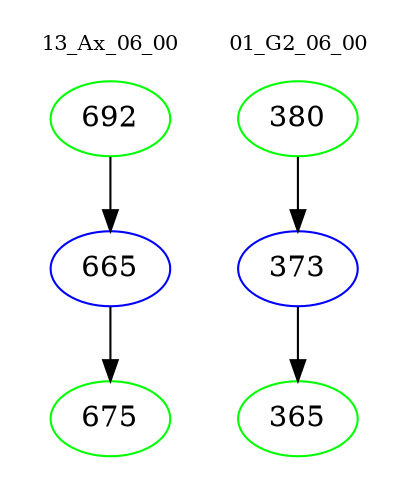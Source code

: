 digraph{
subgraph cluster_0 {
color = white
label = "13_Ax_06_00";
fontsize=10;
T0_692 [label="692", color="green"]
T0_692 -> T0_665 [color="black"]
T0_665 [label="665", color="blue"]
T0_665 -> T0_675 [color="black"]
T0_675 [label="675", color="green"]
}
subgraph cluster_1 {
color = white
label = "01_G2_06_00";
fontsize=10;
T1_380 [label="380", color="green"]
T1_380 -> T1_373 [color="black"]
T1_373 [label="373", color="blue"]
T1_373 -> T1_365 [color="black"]
T1_365 [label="365", color="green"]
}
}

